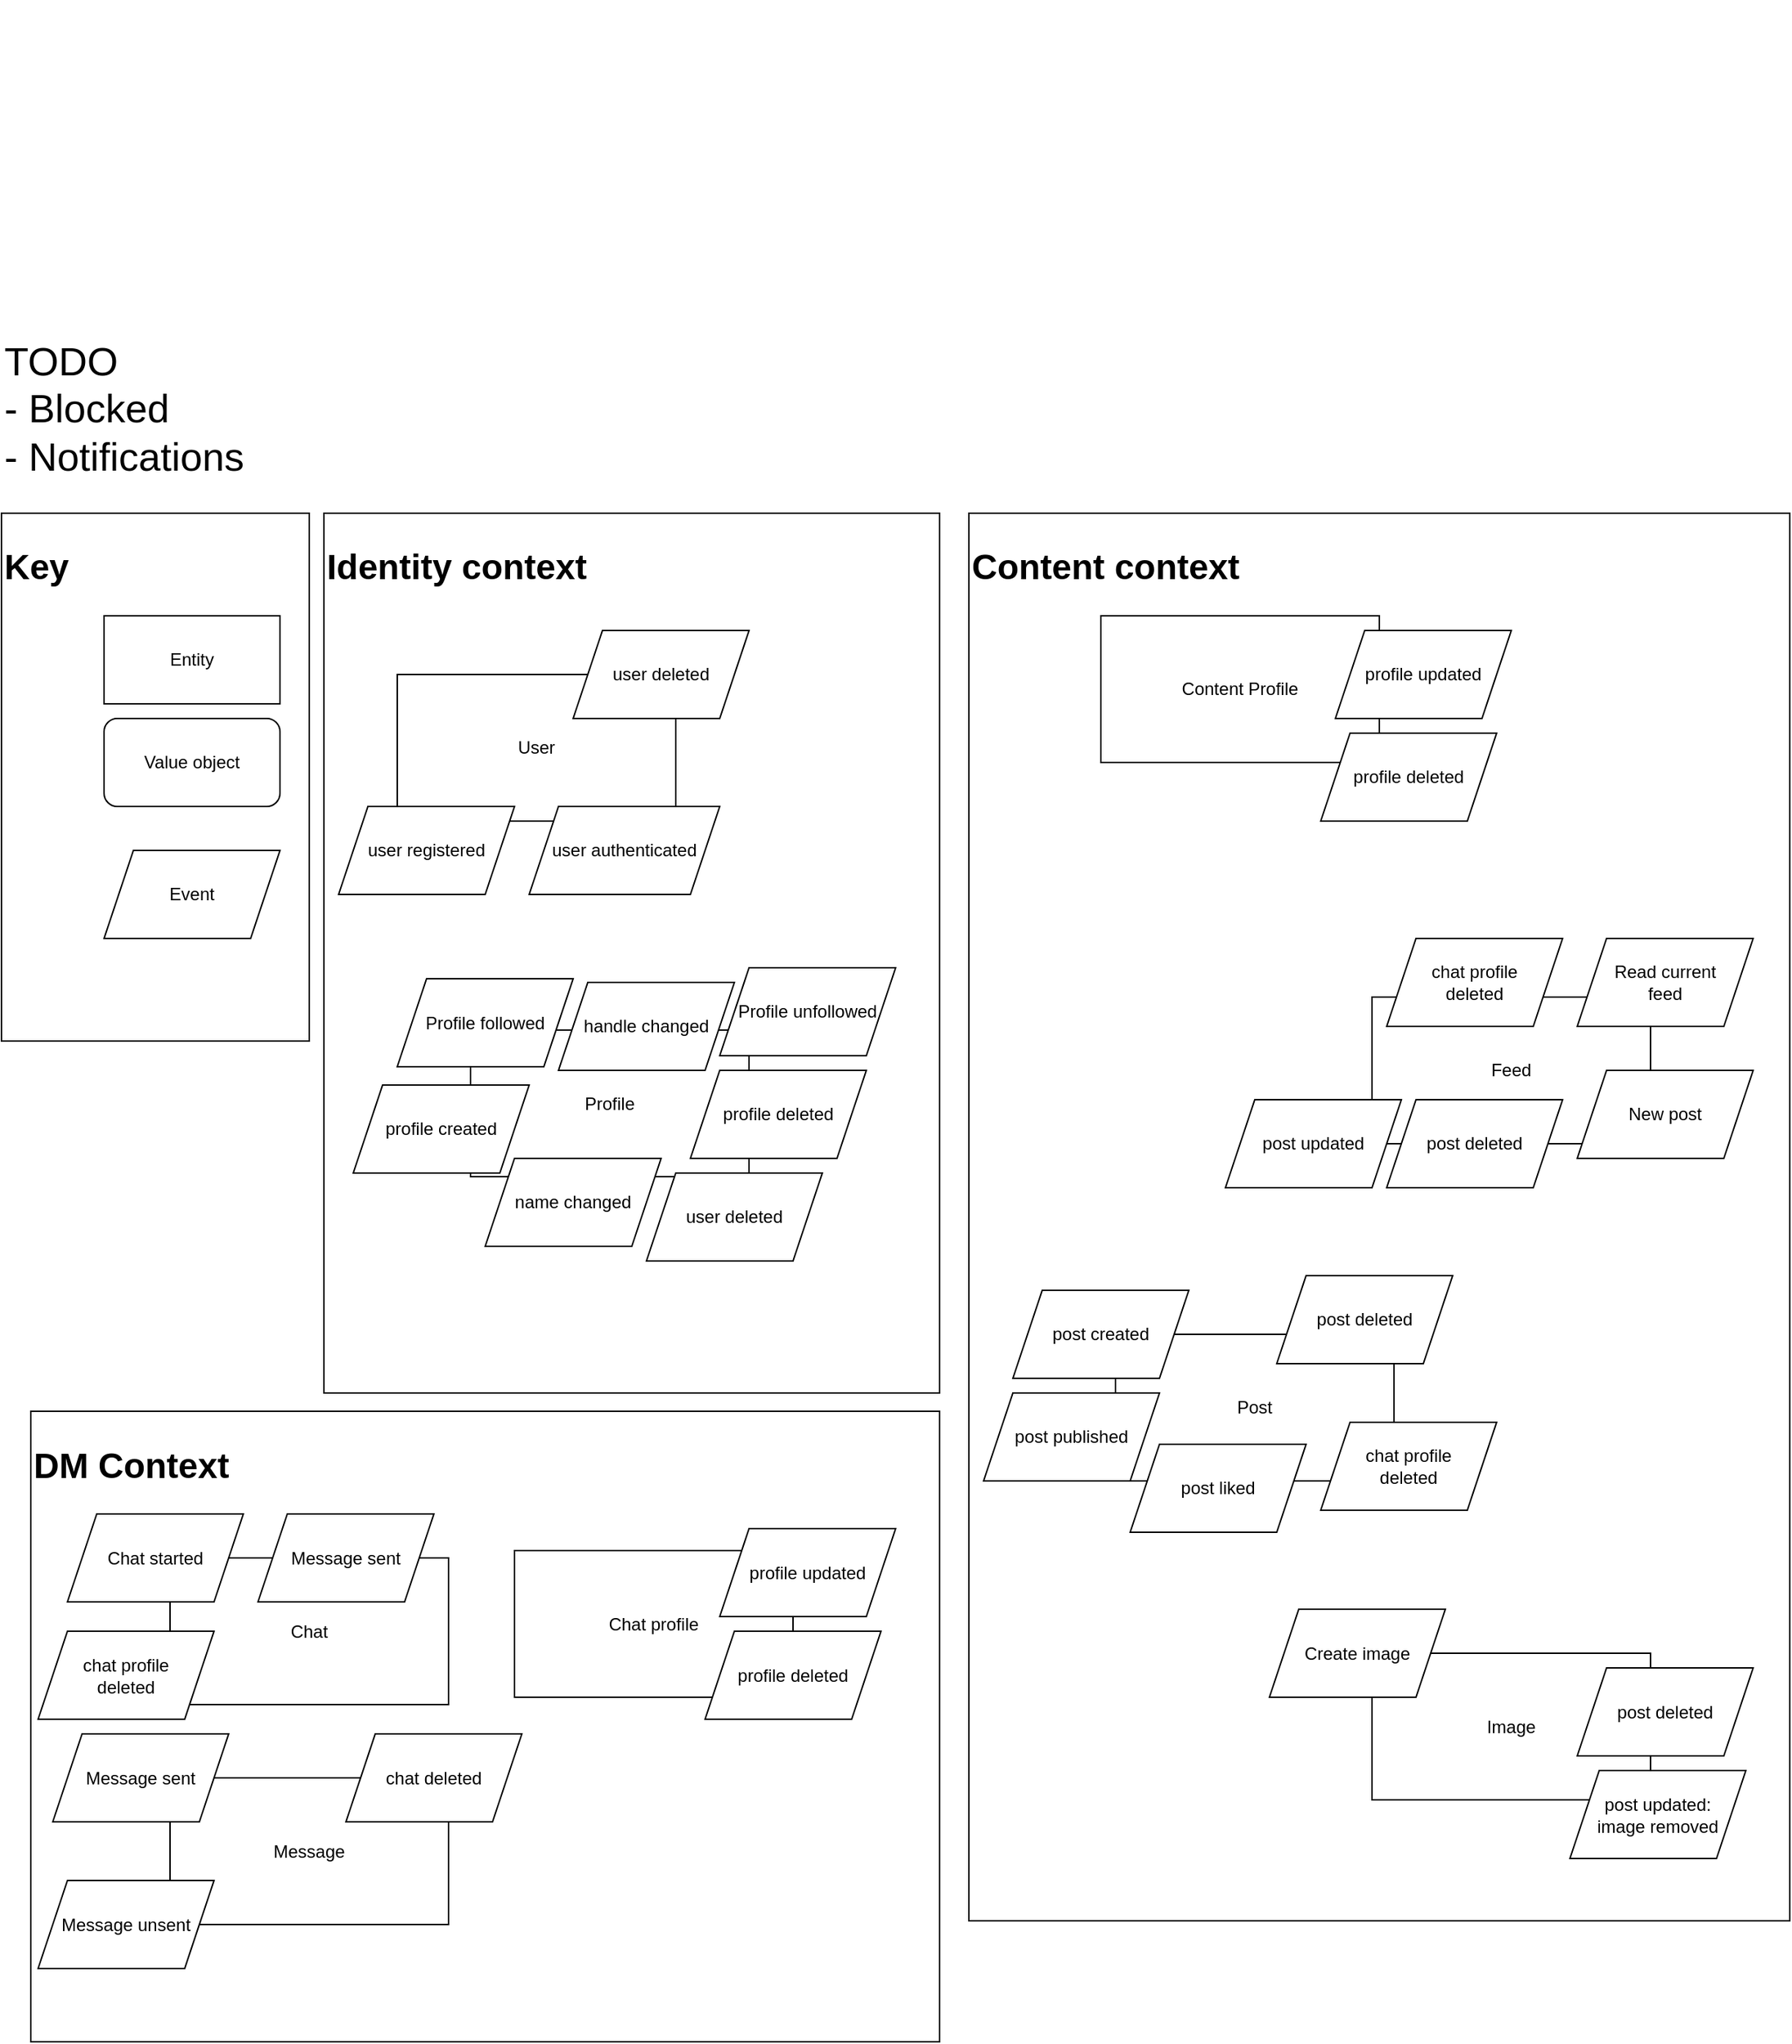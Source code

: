 <mxfile version="21.1.5" type="github">
  <diagram name="Page-1" id="yj8DU7DkKDPh_AGLrd60">
    <mxGraphModel dx="2295" dy="2078" grid="1" gridSize="10" guides="1" tooltips="1" connect="1" arrows="1" fold="1" page="1" pageScale="1" pageWidth="827" pageHeight="1169" math="0" shadow="0">
      <root>
        <mxCell id="0" />
        <mxCell id="1" parent="0" />
        <mxCell id="wgK-GajO2OcsvAX-Qah7-49" value="&lt;h1 style=&quot;&quot;&gt;Content context&lt;/h1&gt;" style="rounded=0;whiteSpace=wrap;html=1;fillColor=none;align=left;verticalAlign=top;" vertex="1" parent="1">
          <mxGeometry x="60" y="-140" width="560" height="960" as="geometry" />
        </mxCell>
        <mxCell id="wgK-GajO2OcsvAX-Qah7-1" value="User" style="rounded=0;whiteSpace=wrap;html=1;" vertex="1" parent="1">
          <mxGeometry x="-330" y="-30" width="190" height="100" as="geometry" />
        </mxCell>
        <mxCell id="wgK-GajO2OcsvAX-Qah7-2" value="user registered" style="shape=parallelogram;perimeter=parallelogramPerimeter;whiteSpace=wrap;html=1;fixedSize=1;" vertex="1" parent="1">
          <mxGeometry x="-370" y="60" width="120" height="60" as="geometry" />
        </mxCell>
        <mxCell id="wgK-GajO2OcsvAX-Qah7-3" value="user authenticated" style="shape=parallelogram;perimeter=parallelogramPerimeter;whiteSpace=wrap;html=1;fixedSize=1;" vertex="1" parent="1">
          <mxGeometry x="-240" y="60" width="130" height="60" as="geometry" />
        </mxCell>
        <mxCell id="wgK-GajO2OcsvAX-Qah7-4" value="Content Profile" style="rounded=0;whiteSpace=wrap;html=1;" vertex="1" parent="1">
          <mxGeometry x="150" y="-70" width="190" height="100" as="geometry" />
        </mxCell>
        <mxCell id="wgK-GajO2OcsvAX-Qah7-7" value="profile updated" style="shape=parallelogram;perimeter=parallelogramPerimeter;whiteSpace=wrap;html=1;fixedSize=1;" vertex="1" parent="1">
          <mxGeometry x="310" y="-60" width="120" height="60" as="geometry" />
        </mxCell>
        <mxCell id="wgK-GajO2OcsvAX-Qah7-8" value="Post" style="rounded=0;whiteSpace=wrap;html=1;" vertex="1" parent="1">
          <mxGeometry x="160" y="420" width="190" height="100" as="geometry" />
        </mxCell>
        <mxCell id="wgK-GajO2OcsvAX-Qah7-9" value="post created" style="shape=parallelogram;perimeter=parallelogramPerimeter;whiteSpace=wrap;html=1;fixedSize=1;" vertex="1" parent="1">
          <mxGeometry x="90" y="390" width="120" height="60" as="geometry" />
        </mxCell>
        <mxCell id="wgK-GajO2OcsvAX-Qah7-10" value="Image" style="rounded=0;whiteSpace=wrap;html=1;" vertex="1" parent="1">
          <mxGeometry x="335" y="637.5" width="190" height="100" as="geometry" />
        </mxCell>
        <mxCell id="wgK-GajO2OcsvAX-Qah7-11" value="Create image" style="shape=parallelogram;perimeter=parallelogramPerimeter;whiteSpace=wrap;html=1;fixedSize=1;" vertex="1" parent="1">
          <mxGeometry x="265" y="607.5" width="120" height="60" as="geometry" />
        </mxCell>
        <mxCell id="wgK-GajO2OcsvAX-Qah7-12" value="post deleted" style="shape=parallelogram;perimeter=parallelogramPerimeter;whiteSpace=wrap;html=1;fixedSize=1;" vertex="1" parent="1">
          <mxGeometry x="270" y="380" width="120" height="60" as="geometry" />
        </mxCell>
        <mxCell id="wgK-GajO2OcsvAX-Qah7-13" value="chat profile&lt;br&gt;deleted" style="shape=parallelogram;perimeter=parallelogramPerimeter;whiteSpace=wrap;html=1;fixedSize=1;" vertex="1" parent="1">
          <mxGeometry x="300" y="480" width="120" height="60" as="geometry" />
        </mxCell>
        <mxCell id="wgK-GajO2OcsvAX-Qah7-15" value="post deleted" style="shape=parallelogram;perimeter=parallelogramPerimeter;whiteSpace=wrap;html=1;fixedSize=1;" vertex="1" parent="1">
          <mxGeometry x="475" y="647.5" width="120" height="60" as="geometry" />
        </mxCell>
        <mxCell id="wgK-GajO2OcsvAX-Qah7-16" value="Feed" style="rounded=0;whiteSpace=wrap;html=1;" vertex="1" parent="1">
          <mxGeometry x="335" y="190" width="190" height="100" as="geometry" />
        </mxCell>
        <mxCell id="wgK-GajO2OcsvAX-Qah7-17" value="Read current&lt;br&gt;feed" style="shape=parallelogram;perimeter=parallelogramPerimeter;whiteSpace=wrap;html=1;fixedSize=1;" vertex="1" parent="1">
          <mxGeometry x="475" y="150" width="120" height="60" as="geometry" />
        </mxCell>
        <mxCell id="wgK-GajO2OcsvAX-Qah7-18" value="New post" style="shape=parallelogram;perimeter=parallelogramPerimeter;whiteSpace=wrap;html=1;fixedSize=1;" vertex="1" parent="1">
          <mxGeometry x="475" y="240" width="120" height="60" as="geometry" />
        </mxCell>
        <mxCell id="wgK-GajO2OcsvAX-Qah7-22" value="Entity" style="rounded=0;whiteSpace=wrap;html=1;" vertex="1" parent="1">
          <mxGeometry x="-530" y="-70" width="120" height="60" as="geometry" />
        </mxCell>
        <mxCell id="wgK-GajO2OcsvAX-Qah7-23" value="Value object" style="rounded=1;whiteSpace=wrap;html=1;" vertex="1" parent="1">
          <mxGeometry x="-530" width="120" height="60" as="geometry" />
        </mxCell>
        <mxCell id="wgK-GajO2OcsvAX-Qah7-24" value="Event" style="shape=parallelogram;perimeter=parallelogramPerimeter;whiteSpace=wrap;html=1;fixedSize=1;" vertex="1" parent="1">
          <mxGeometry x="-530" y="90" width="120" height="60" as="geometry" />
        </mxCell>
        <mxCell id="wgK-GajO2OcsvAX-Qah7-26" value="Profile" style="rounded=0;whiteSpace=wrap;html=1;" vertex="1" parent="1">
          <mxGeometry x="-280" y="212.5" width="190" height="100" as="geometry" />
        </mxCell>
        <mxCell id="wgK-GajO2OcsvAX-Qah7-33" value="post published" style="shape=parallelogram;perimeter=parallelogramPerimeter;whiteSpace=wrap;html=1;fixedSize=1;" vertex="1" parent="1">
          <mxGeometry x="70" y="460" width="120" height="60" as="geometry" />
        </mxCell>
        <mxCell id="wgK-GajO2OcsvAX-Qah7-34" value="profile deleted" style="shape=parallelogram;perimeter=parallelogramPerimeter;whiteSpace=wrap;html=1;fixedSize=1;" vertex="1" parent="1">
          <mxGeometry x="300" y="10" width="120" height="60" as="geometry" />
        </mxCell>
        <mxCell id="wgK-GajO2OcsvAX-Qah7-36" value="user deleted" style="shape=parallelogram;perimeter=parallelogramPerimeter;whiteSpace=wrap;html=1;fixedSize=1;" vertex="1" parent="1">
          <mxGeometry x="-210" y="-60" width="120" height="60" as="geometry" />
        </mxCell>
        <mxCell id="wgK-GajO2OcsvAX-Qah7-37" value="chat profile&lt;br&gt;deleted" style="shape=parallelogram;perimeter=parallelogramPerimeter;whiteSpace=wrap;html=1;fixedSize=1;" vertex="1" parent="1">
          <mxGeometry x="345" y="150" width="120" height="60" as="geometry" />
        </mxCell>
        <mxCell id="wgK-GajO2OcsvAX-Qah7-39" value="post deleted" style="shape=parallelogram;perimeter=parallelogramPerimeter;whiteSpace=wrap;html=1;fixedSize=1;" vertex="1" parent="1">
          <mxGeometry x="345" y="260" width="120" height="60" as="geometry" />
        </mxCell>
        <mxCell id="wgK-GajO2OcsvAX-Qah7-40" value="post liked" style="shape=parallelogram;perimeter=parallelogramPerimeter;whiteSpace=wrap;html=1;fixedSize=1;" vertex="1" parent="1">
          <mxGeometry x="170" y="495" width="120" height="60" as="geometry" />
        </mxCell>
        <mxCell id="wgK-GajO2OcsvAX-Qah7-41" value="post updated" style="shape=parallelogram;perimeter=parallelogramPerimeter;whiteSpace=wrap;html=1;fixedSize=1;" vertex="1" parent="1">
          <mxGeometry x="235" y="260" width="120" height="60" as="geometry" />
        </mxCell>
        <mxCell id="wgK-GajO2OcsvAX-Qah7-42" value="post updated:&lt;br&gt;image removed" style="shape=parallelogram;perimeter=parallelogramPerimeter;whiteSpace=wrap;html=1;fixedSize=1;" vertex="1" parent="1">
          <mxGeometry x="470" y="717.5" width="120" height="60" as="geometry" />
        </mxCell>
        <mxCell id="wgK-GajO2OcsvAX-Qah7-47" value="&lt;h1 style=&quot;&quot;&gt;&lt;span style=&quot;background-color: initial;&quot;&gt;Key&lt;/span&gt;&lt;/h1&gt;" style="rounded=0;whiteSpace=wrap;html=1;fillColor=none;align=left;verticalAlign=top;" vertex="1" parent="1">
          <mxGeometry x="-600" y="-140" width="210" height="360" as="geometry" />
        </mxCell>
        <mxCell id="wgK-GajO2OcsvAX-Qah7-48" value="&lt;h1 style=&quot;&quot;&gt;&lt;span style=&quot;background-color: initial;&quot;&gt;Identity context&lt;/span&gt;&lt;/h1&gt;" style="rounded=0;whiteSpace=wrap;html=1;fillColor=none;align=left;verticalAlign=top;" vertex="1" parent="1">
          <mxGeometry x="-380" y="-140" width="420" height="600" as="geometry" />
        </mxCell>
        <mxCell id="wgK-GajO2OcsvAX-Qah7-51" value="&lt;h1 style=&quot;&quot;&gt;&lt;span style=&quot;background-color: initial;&quot;&gt;DM Context&lt;/span&gt;&lt;/h1&gt;" style="rounded=0;whiteSpace=wrap;html=1;fillColor=none;align=left;verticalAlign=top;" vertex="1" parent="1">
          <mxGeometry x="-580" y="472.5" width="620" height="430" as="geometry" />
        </mxCell>
        <mxCell id="wgK-GajO2OcsvAX-Qah7-52" value="Chat" style="rounded=0;whiteSpace=wrap;html=1;" vertex="1" parent="1">
          <mxGeometry x="-485" y="572.5" width="190" height="100" as="geometry" />
        </mxCell>
        <mxCell id="wgK-GajO2OcsvAX-Qah7-53" value="Chat started" style="shape=parallelogram;perimeter=parallelogramPerimeter;whiteSpace=wrap;html=1;fixedSize=1;" vertex="1" parent="1">
          <mxGeometry x="-555" y="542.5" width="120" height="60" as="geometry" />
        </mxCell>
        <mxCell id="wgK-GajO2OcsvAX-Qah7-54" value="Message sent" style="shape=parallelogram;perimeter=parallelogramPerimeter;whiteSpace=wrap;html=1;fixedSize=1;" vertex="1" parent="1">
          <mxGeometry x="-425" y="542.5" width="120" height="60" as="geometry" />
        </mxCell>
        <mxCell id="wgK-GajO2OcsvAX-Qah7-55" value="chat profile&lt;br&gt;deleted" style="shape=parallelogram;perimeter=parallelogramPerimeter;whiteSpace=wrap;html=1;fixedSize=1;" vertex="1" parent="1">
          <mxGeometry x="-575" y="622.5" width="120" height="60" as="geometry" />
        </mxCell>
        <mxCell id="wgK-GajO2OcsvAX-Qah7-56" value="Message" style="rounded=0;whiteSpace=wrap;html=1;" vertex="1" parent="1">
          <mxGeometry x="-485" y="722.5" width="190" height="100" as="geometry" />
        </mxCell>
        <mxCell id="wgK-GajO2OcsvAX-Qah7-57" value="Message sent" style="shape=parallelogram;perimeter=parallelogramPerimeter;whiteSpace=wrap;html=1;fixedSize=1;" vertex="1" parent="1">
          <mxGeometry x="-565" y="692.5" width="120" height="60" as="geometry" />
        </mxCell>
        <mxCell id="wgK-GajO2OcsvAX-Qah7-58" value="Message unsent" style="shape=parallelogram;perimeter=parallelogramPerimeter;whiteSpace=wrap;html=1;fixedSize=1;" vertex="1" parent="1">
          <mxGeometry x="-575" y="792.5" width="120" height="60" as="geometry" />
        </mxCell>
        <mxCell id="wgK-GajO2OcsvAX-Qah7-59" value="chat deleted" style="shape=parallelogram;perimeter=parallelogramPerimeter;whiteSpace=wrap;html=1;fixedSize=1;" vertex="1" parent="1">
          <mxGeometry x="-365" y="692.5" width="120" height="60" as="geometry" />
        </mxCell>
        <mxCell id="wgK-GajO2OcsvAX-Qah7-19" value="Profile followed" style="shape=parallelogram;perimeter=parallelogramPerimeter;whiteSpace=wrap;html=1;fixedSize=1;" vertex="1" parent="1">
          <mxGeometry x="-330" y="177.5" width="120" height="60" as="geometry" />
        </mxCell>
        <mxCell id="wgK-GajO2OcsvAX-Qah7-60" value="profile created" style="shape=parallelogram;perimeter=parallelogramPerimeter;whiteSpace=wrap;html=1;fixedSize=1;" vertex="1" parent="1">
          <mxGeometry x="-360" y="250" width="120" height="60" as="geometry" />
        </mxCell>
        <mxCell id="wgK-GajO2OcsvAX-Qah7-61" value="name changed" style="shape=parallelogram;perimeter=parallelogramPerimeter;whiteSpace=wrap;html=1;fixedSize=1;" vertex="1" parent="1">
          <mxGeometry x="-270" y="300" width="120" height="60" as="geometry" />
        </mxCell>
        <mxCell id="wgK-GajO2OcsvAX-Qah7-62" value="handle changed" style="shape=parallelogram;perimeter=parallelogramPerimeter;whiteSpace=wrap;html=1;fixedSize=1;" vertex="1" parent="1">
          <mxGeometry x="-220" y="180" width="120" height="60" as="geometry" />
        </mxCell>
        <mxCell id="wgK-GajO2OcsvAX-Qah7-63" value="profile deleted" style="shape=parallelogram;perimeter=parallelogramPerimeter;whiteSpace=wrap;html=1;fixedSize=1;" vertex="1" parent="1">
          <mxGeometry x="-130" y="240" width="120" height="60" as="geometry" />
        </mxCell>
        <mxCell id="wgK-GajO2OcsvAX-Qah7-64" value="Profile unfollowed" style="shape=parallelogram;perimeter=parallelogramPerimeter;whiteSpace=wrap;html=1;fixedSize=1;" vertex="1" parent="1">
          <mxGeometry x="-110" y="170" width="120" height="60" as="geometry" />
        </mxCell>
        <mxCell id="wgK-GajO2OcsvAX-Qah7-66" value="Chat profile" style="rounded=0;whiteSpace=wrap;html=1;" vertex="1" parent="1">
          <mxGeometry x="-250" y="567.5" width="190" height="100" as="geometry" />
        </mxCell>
        <mxCell id="wgK-GajO2OcsvAX-Qah7-67" value="profile updated" style="shape=parallelogram;perimeter=parallelogramPerimeter;whiteSpace=wrap;html=1;fixedSize=1;" vertex="1" parent="1">
          <mxGeometry x="-110" y="552.5" width="120" height="60" as="geometry" />
        </mxCell>
        <mxCell id="wgK-GajO2OcsvAX-Qah7-68" value="profile deleted" style="shape=parallelogram;perimeter=parallelogramPerimeter;whiteSpace=wrap;html=1;fixedSize=1;" vertex="1" parent="1">
          <mxGeometry x="-120" y="622.5" width="120" height="60" as="geometry" />
        </mxCell>
        <mxCell id="wgK-GajO2OcsvAX-Qah7-70" value="&lt;font style=&quot;font-size: 27px;&quot;&gt;TODO&lt;br&gt;&lt;/font&gt;&lt;div style=&quot;font-size: 27px;&quot;&gt;&lt;span style=&quot;background-color: initial;&quot;&gt;&lt;font style=&quot;font-size: 27px;&quot;&gt;- Blocked&lt;/font&gt;&lt;/span&gt;&lt;/div&gt;&lt;div style=&quot;font-size: 27px;&quot;&gt;&lt;span style=&quot;background-color: initial;&quot;&gt;&lt;font style=&quot;font-size: 27px;&quot;&gt;- Notifications&lt;/font&gt;&lt;/span&gt;&lt;/div&gt;" style="text;html=1;strokeColor=none;fillColor=none;align=left;verticalAlign=bottom;whiteSpace=wrap;rounded=0;" vertex="1" parent="1">
          <mxGeometry x="-600" y="-490" width="640" height="330" as="geometry" />
        </mxCell>
        <mxCell id="wgK-GajO2OcsvAX-Qah7-71" value="user deleted" style="shape=parallelogram;perimeter=parallelogramPerimeter;whiteSpace=wrap;html=1;fixedSize=1;" vertex="1" parent="1">
          <mxGeometry x="-160" y="310" width="120" height="60" as="geometry" />
        </mxCell>
      </root>
    </mxGraphModel>
  </diagram>
</mxfile>
